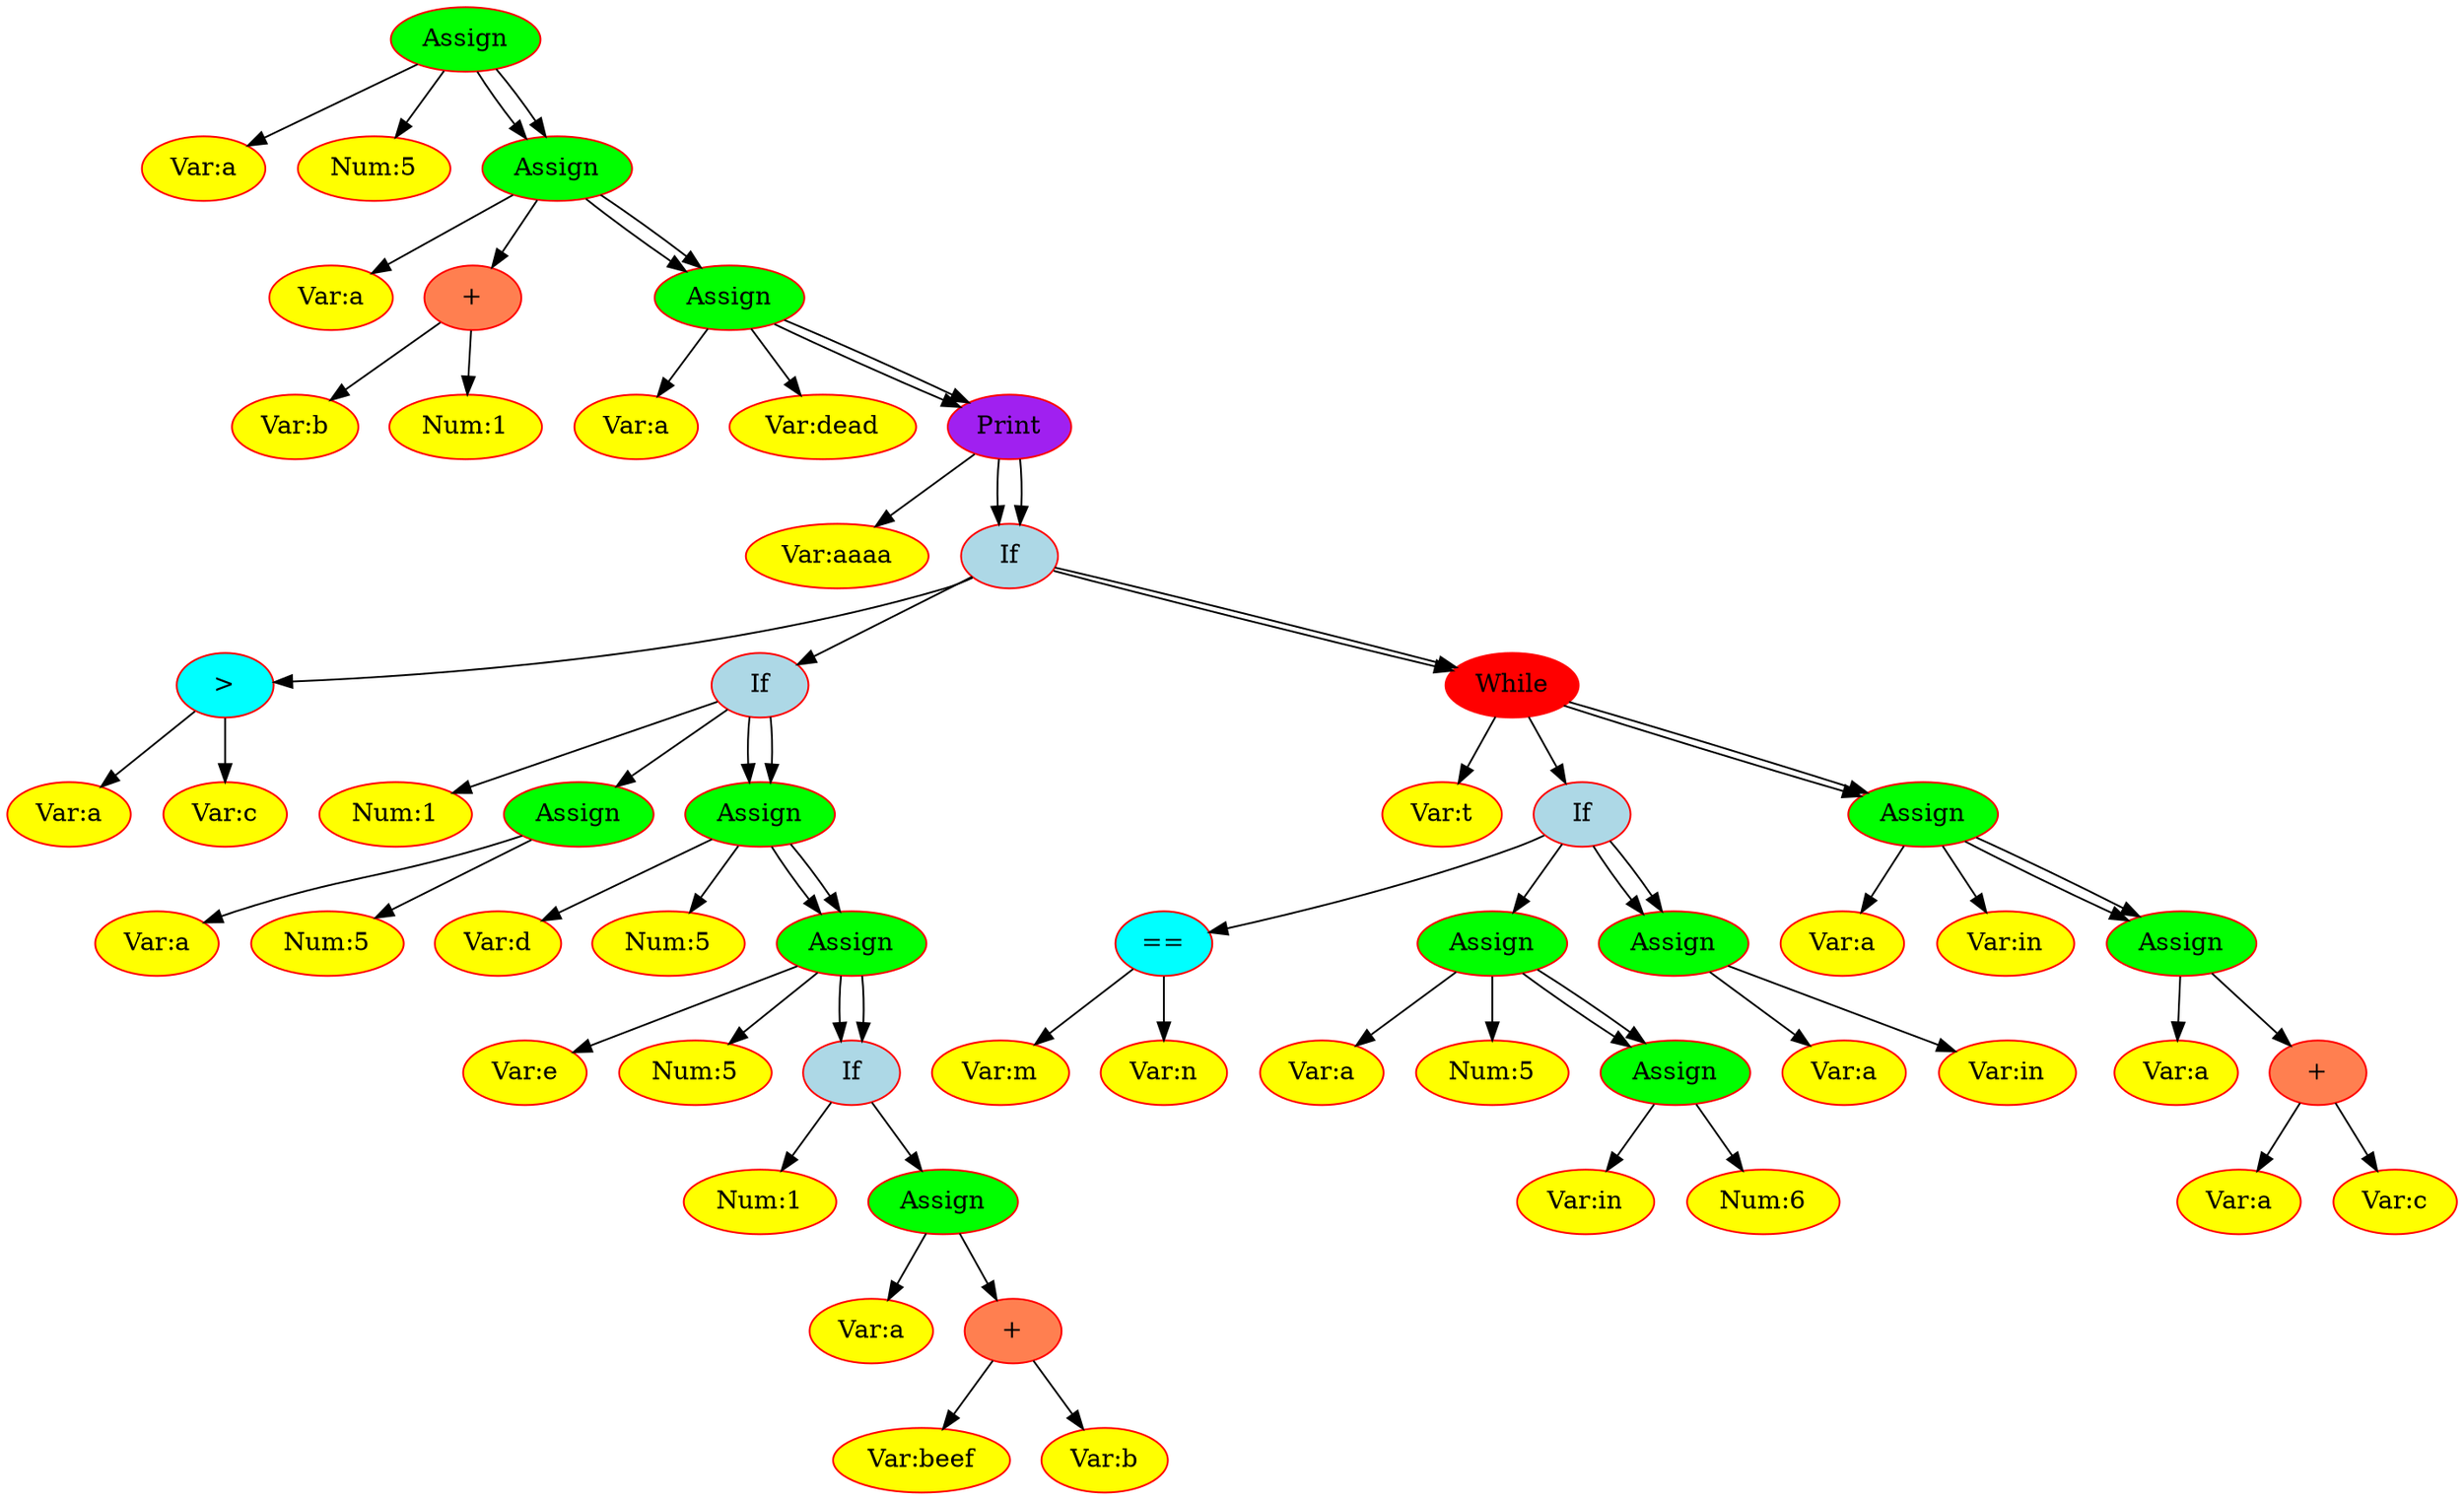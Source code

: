 digraph Dump{node[color=red,fontsize=14, style=filled]
"0x562430b94390" [label = "Assign" fillcolor=green]
"0x562430b94390" -> "0x562430b94340"
"0x562430b94340" [label = "Var:a" fillcolor=yellow]
"0x562430b94390" -> "0x562430b94310"
"0x562430b94310" [label = "Num:5" fillcolor=yellow]
"0x562430b94390" -> "0x562430b944e0"
"0x562430b94390" -> "0x562430b944e0"
"0x562430b944e0" [label = "Assign" fillcolor=green]
"0x562430b944e0" -> "0x562430b943f0"
"0x562430b943f0" [label = "Var:a" fillcolor=yellow]
"0x562430b944e0" -> "0x562430b943c0"
"0x562430b943c0" [label = "+" fillcolor=coral]
"0x562430b943c0" -> "0x562430b94440"
"0x562430b94440" [label = "Var:b" fillcolor=yellow]
"0x562430b943c0" -> "0x562430b94490"
"0x562430b94490" [label = "Num:1" fillcolor=yellow]
"0x562430b944e0" -> "0x562430b94510"
"0x562430b944e0" -> "0x562430b94510"
"0x562430b94510" [label = "Assign" fillcolor=green]
"0x562430b94510" -> "0x562430b94540"
"0x562430b94540" [label = "Var:a" fillcolor=yellow]
"0x562430b94510" -> "0x562430b94590"
"0x562430b94590" [label = "Var:dead" fillcolor=yellow]
"0x562430b94510" -> "0x562430b945e0"
"0x562430b94510" -> "0x562430b945e0"
"0x562430b945e0" [label = "Print" fillcolor=purple]
"0x562430b945e0" -> "0x562430b94610"
"0x562430b94610" [label = "Var:aaaa" fillcolor=yellow]
"0x562430b945e0" -> "0x562430b94b50"
"0x562430b945e0" -> "0x562430b94b50"
"0x562430b94b50" [label = "If" fillcolor=lightblue]
"0x562430b94b50" -> "0x562430b94660"
"0x562430b94660" [label = ">" fillcolor=cyan]
"0x562430b94660" -> "0x562430b94690"
"0x562430b94690" [label = "Var:a" fillcolor=yellow]
"0x562430b94660" -> "0x562430b94710"
"0x562430b94710" [label = "Var:c" fillcolor=yellow]
"0x562430b94b50" -> "0x562430b94810"
"0x562430b94810" [label = "If" fillcolor=lightblue]
"0x562430b94810" -> "0x562430b946e0"
"0x562430b946e0" [label = "Num:1" fillcolor=yellow]
"0x562430b94810" -> "0x562430b947e0"
"0x562430b947e0" [label = "Assign" fillcolor=green]
"0x562430b947e0" -> "0x562430b94790"
"0x562430b94790" [label = "Var:a" fillcolor=yellow]
"0x562430b947e0" -> "0x562430b94760"
"0x562430b94760" [label = "Num:5" fillcolor=yellow]
"0x562430b94810" -> "0x562430b948c0"
"0x562430b94810" -> "0x562430b948c0"
"0x562430b948c0" [label = "Assign" fillcolor=green]
"0x562430b948c0" -> "0x562430b94870"
"0x562430b94870" [label = "Var:d" fillcolor=yellow]
"0x562430b948c0" -> "0x562430b94840"
"0x562430b94840" [label = "Num:5" fillcolor=yellow]
"0x562430b948c0" -> "0x562430b94970"
"0x562430b948c0" -> "0x562430b94970"
"0x562430b94970" [label = "Assign" fillcolor=green]
"0x562430b94970" -> "0x562430b94920"
"0x562430b94920" [label = "Var:e" fillcolor=yellow]
"0x562430b94970" -> "0x562430b948f0"
"0x562430b948f0" [label = "Num:5" fillcolor=yellow]
"0x562430b94970" -> "0x562430b94b20"
"0x562430b94970" -> "0x562430b94b20"
"0x562430b94b20" [label = "If" fillcolor=lightblue]
"0x562430b94b20" -> "0x562430b949a0"
"0x562430b949a0" [label = "Num:1" fillcolor=yellow]
"0x562430b94b20" -> "0x562430b94aa0"
"0x562430b94aa0" [label = "Assign" fillcolor=green]
"0x562430b94aa0" -> "0x562430b94a00"
"0x562430b94a00" [label = "Var:a" fillcolor=yellow]
"0x562430b94aa0" -> "0x562430b949d0"
"0x562430b949d0" [label = "+" fillcolor=coral]
"0x562430b949d0" -> "0x562430b94a50"
"0x562430b94a50" [label = "Var:beef" fillcolor=yellow]
"0x562430b949d0" -> "0x562430b94ad0"
"0x562430b94ad0" [label = "Var:b" fillcolor=yellow]
"0x562430b94b50" -> "0x562430b94f00"
"0x562430b94b50" -> "0x562430b94f00"
"0x562430b94f00" [label = "While" fillcolor=red]
"0x562430b94f00" -> "0x562430b94bb0"
"0x562430b94bb0" [label = "Var:t" fillcolor=yellow]
"0x562430b94f00" -> "0x562430b94e00"
"0x562430b94e00" [label = "If" fillcolor=lightblue]
"0x562430b94e00" -> "0x562430b94b80"
"0x562430b94b80" [label = "==" fillcolor=cyan]
"0x562430b94b80" -> "0x562430b94c00"
"0x562430b94c00" [label = "Var:m" fillcolor=yellow]
"0x562430b94b80" -> "0x562430b94c80"
"0x562430b94c80" [label = "Var:n" fillcolor=yellow]
"0x562430b94e00" -> "0x562430b94d20"
"0x562430b94d20" [label = "Assign" fillcolor=green]
"0x562430b94d20" -> "0x562430b94cd0"
"0x562430b94cd0" [label = "Var:a" fillcolor=yellow]
"0x562430b94d20" -> "0x562430b94c50"
"0x562430b94c50" [label = "Num:5" fillcolor=yellow]
"0x562430b94d20" -> "0x562430b94dd0"
"0x562430b94d20" -> "0x562430b94dd0"
"0x562430b94dd0" [label = "Assign" fillcolor=green]
"0x562430b94dd0" -> "0x562430b94d80"
"0x562430b94d80" [label = "Var:in" fillcolor=yellow]
"0x562430b94dd0" -> "0x562430b94d50"
"0x562430b94d50" [label = "Num:6" fillcolor=yellow]
"0x562430b94e00" -> "0x562430b94e30"
"0x562430b94e00" -> "0x562430b94e30"
"0x562430b94e30" [label = "Assign" fillcolor=green]
"0x562430b94e30" -> "0x562430b94e60"
"0x562430b94e60" [label = "Var:a" fillcolor=yellow]
"0x562430b94e30" -> "0x562430b94eb0"
"0x562430b94eb0" [label = "Var:in" fillcolor=yellow]
"0x562430b94f00" -> "0x562430b94f30"
"0x562430b94f00" -> "0x562430b94f30"
"0x562430b94f30" [label = "Assign" fillcolor=green]
"0x562430b94f30" -> "0x562430b94f60"
"0x562430b94f60" [label = "Var:a" fillcolor=yellow]
"0x562430b94f30" -> "0x562430b94fb0"
"0x562430b94fb0" [label = "Var:in" fillcolor=yellow]
"0x562430b94f30" -> "0x562430b950d0"
"0x562430b94f30" -> "0x562430b950d0"
"0x562430b950d0" [label = "Assign" fillcolor=green]
"0x562430b950d0" -> "0x562430b95030"
"0x562430b95030" [label = "Var:a" fillcolor=yellow]
"0x562430b950d0" -> "0x562430b95000"
"0x562430b95000" [label = "+" fillcolor=coral]
"0x562430b95000" -> "0x562430b95080"
"0x562430b95080" [label = "Var:a" fillcolor=yellow]
"0x562430b95000" -> "0x562430b95100"
"0x562430b95100" [label = "Var:c" fillcolor=yellow]
}

